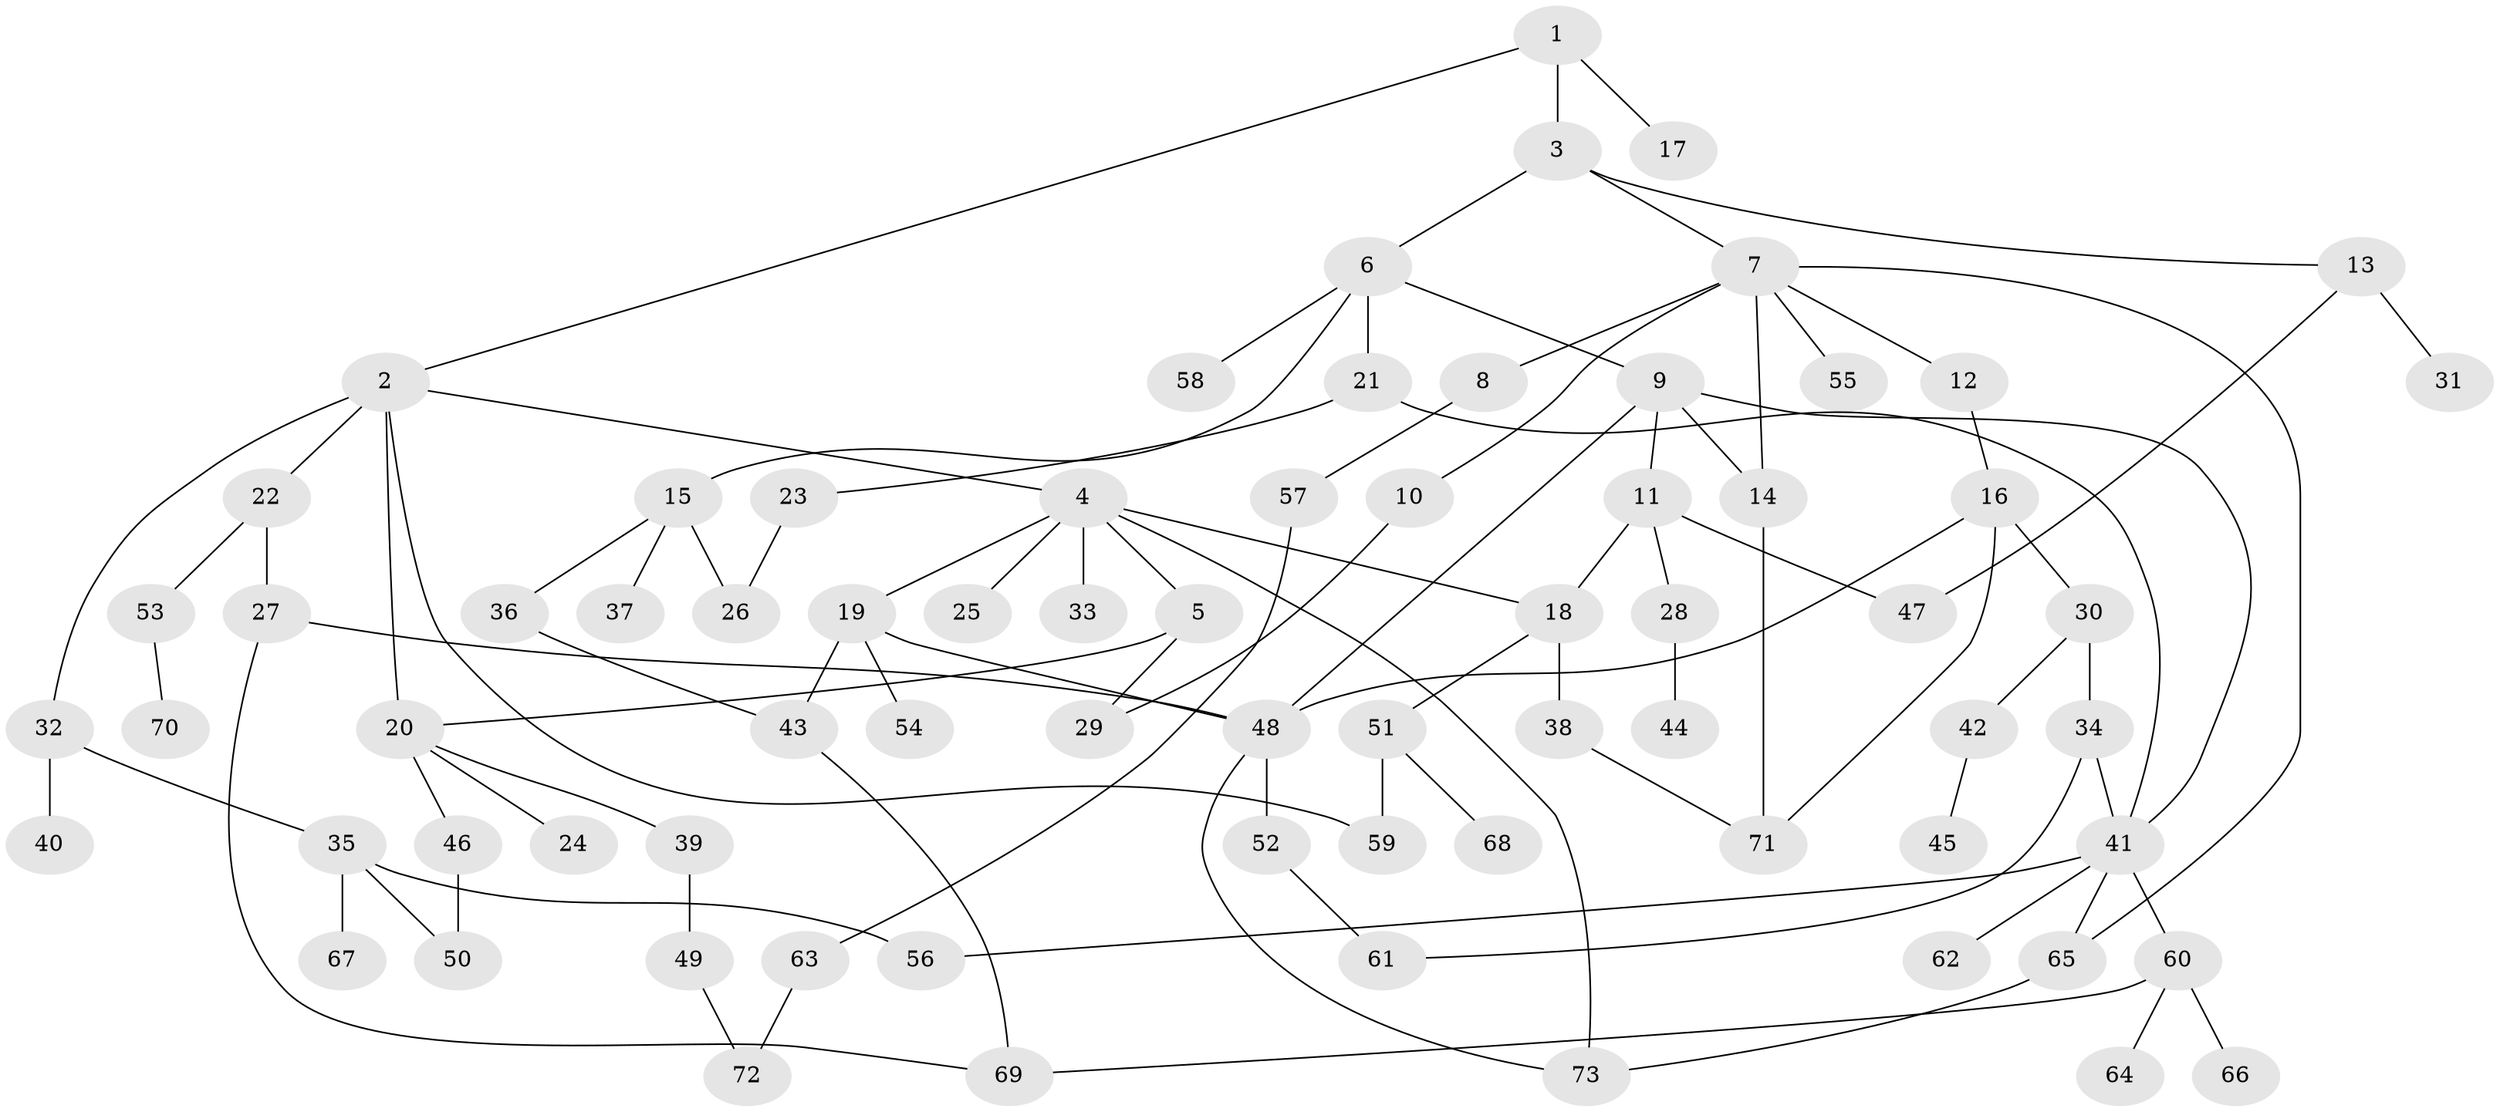 // Generated by graph-tools (version 1.1) at 2025/34/03/09/25 02:34:20]
// undirected, 73 vertices, 96 edges
graph export_dot {
graph [start="1"]
  node [color=gray90,style=filled];
  1;
  2;
  3;
  4;
  5;
  6;
  7;
  8;
  9;
  10;
  11;
  12;
  13;
  14;
  15;
  16;
  17;
  18;
  19;
  20;
  21;
  22;
  23;
  24;
  25;
  26;
  27;
  28;
  29;
  30;
  31;
  32;
  33;
  34;
  35;
  36;
  37;
  38;
  39;
  40;
  41;
  42;
  43;
  44;
  45;
  46;
  47;
  48;
  49;
  50;
  51;
  52;
  53;
  54;
  55;
  56;
  57;
  58;
  59;
  60;
  61;
  62;
  63;
  64;
  65;
  66;
  67;
  68;
  69;
  70;
  71;
  72;
  73;
  1 -- 2;
  1 -- 3;
  1 -- 17;
  2 -- 4;
  2 -- 22;
  2 -- 32;
  2 -- 20;
  2 -- 59;
  3 -- 6;
  3 -- 7;
  3 -- 13;
  4 -- 5;
  4 -- 19;
  4 -- 25;
  4 -- 33;
  4 -- 73;
  4 -- 18;
  5 -- 20;
  5 -- 29;
  6 -- 9;
  6 -- 15;
  6 -- 21;
  6 -- 58;
  7 -- 8;
  7 -- 10;
  7 -- 12;
  7 -- 55;
  7 -- 65;
  7 -- 14;
  8 -- 57;
  9 -- 11;
  9 -- 14;
  9 -- 41;
  9 -- 48;
  10 -- 29;
  11 -- 18;
  11 -- 28;
  11 -- 47;
  12 -- 16;
  13 -- 31;
  13 -- 47;
  14 -- 71;
  15 -- 36;
  15 -- 37;
  15 -- 26;
  16 -- 30;
  16 -- 71;
  16 -- 48;
  18 -- 38;
  18 -- 51;
  19 -- 43;
  19 -- 54;
  19 -- 48;
  20 -- 24;
  20 -- 39;
  20 -- 46;
  21 -- 23;
  21 -- 41;
  22 -- 27;
  22 -- 53;
  23 -- 26;
  27 -- 48;
  27 -- 69;
  28 -- 44;
  30 -- 34;
  30 -- 42;
  32 -- 35;
  32 -- 40;
  34 -- 61;
  34 -- 41;
  35 -- 56;
  35 -- 67;
  35 -- 50;
  36 -- 43;
  38 -- 71;
  39 -- 49;
  41 -- 60;
  41 -- 62;
  41 -- 65;
  41 -- 56;
  42 -- 45;
  43 -- 69;
  46 -- 50;
  48 -- 52;
  48 -- 73;
  49 -- 72;
  51 -- 59;
  51 -- 68;
  52 -- 61;
  53 -- 70;
  57 -- 63;
  60 -- 64;
  60 -- 66;
  60 -- 69;
  63 -- 72;
  65 -- 73;
}
